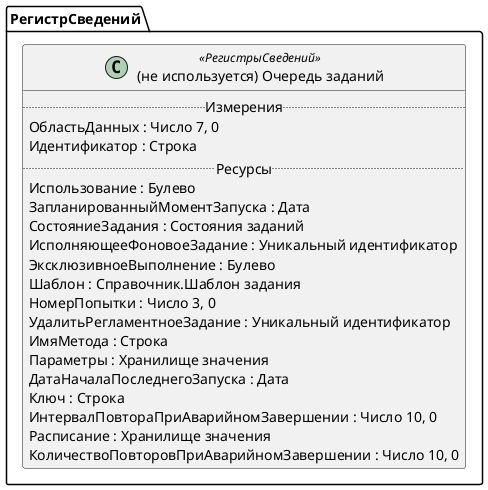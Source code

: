 ﻿@startuml УдалитьОчередьЗаданий
'!include templates.wsd
'..\include templates.wsd
class РегистрСведений.УдалитьОчередьЗаданий as "(не используется) Очередь заданий" <<РегистрыСведений>>
{
..Измерения..
ОбластьДанных : Число 7, 0
Идентификатор : Строка
..Ресурсы..
Использование : Булево
ЗапланированныйМоментЗапуска : Дата
СостояниеЗадания : Состояния заданий
ИсполняющееФоновоеЗадание : Уникальный идентификатор
ЭксклюзивноеВыполнение : Булево
Шаблон : Справочник.Шаблон задания
НомерПопытки : Число 3, 0
УдалитьРегламентноеЗадание : Уникальный идентификатор
ИмяМетода : Строка
Параметры : Хранилище значения
ДатаНачалаПоследнегоЗапуска : Дата
Ключ : Строка
ИнтервалПовтораПриАварийномЗавершении : Число 10, 0
Расписание : Хранилище значения
КоличествоПовторовПриАварийномЗавершении : Число 10, 0
}
@enduml
